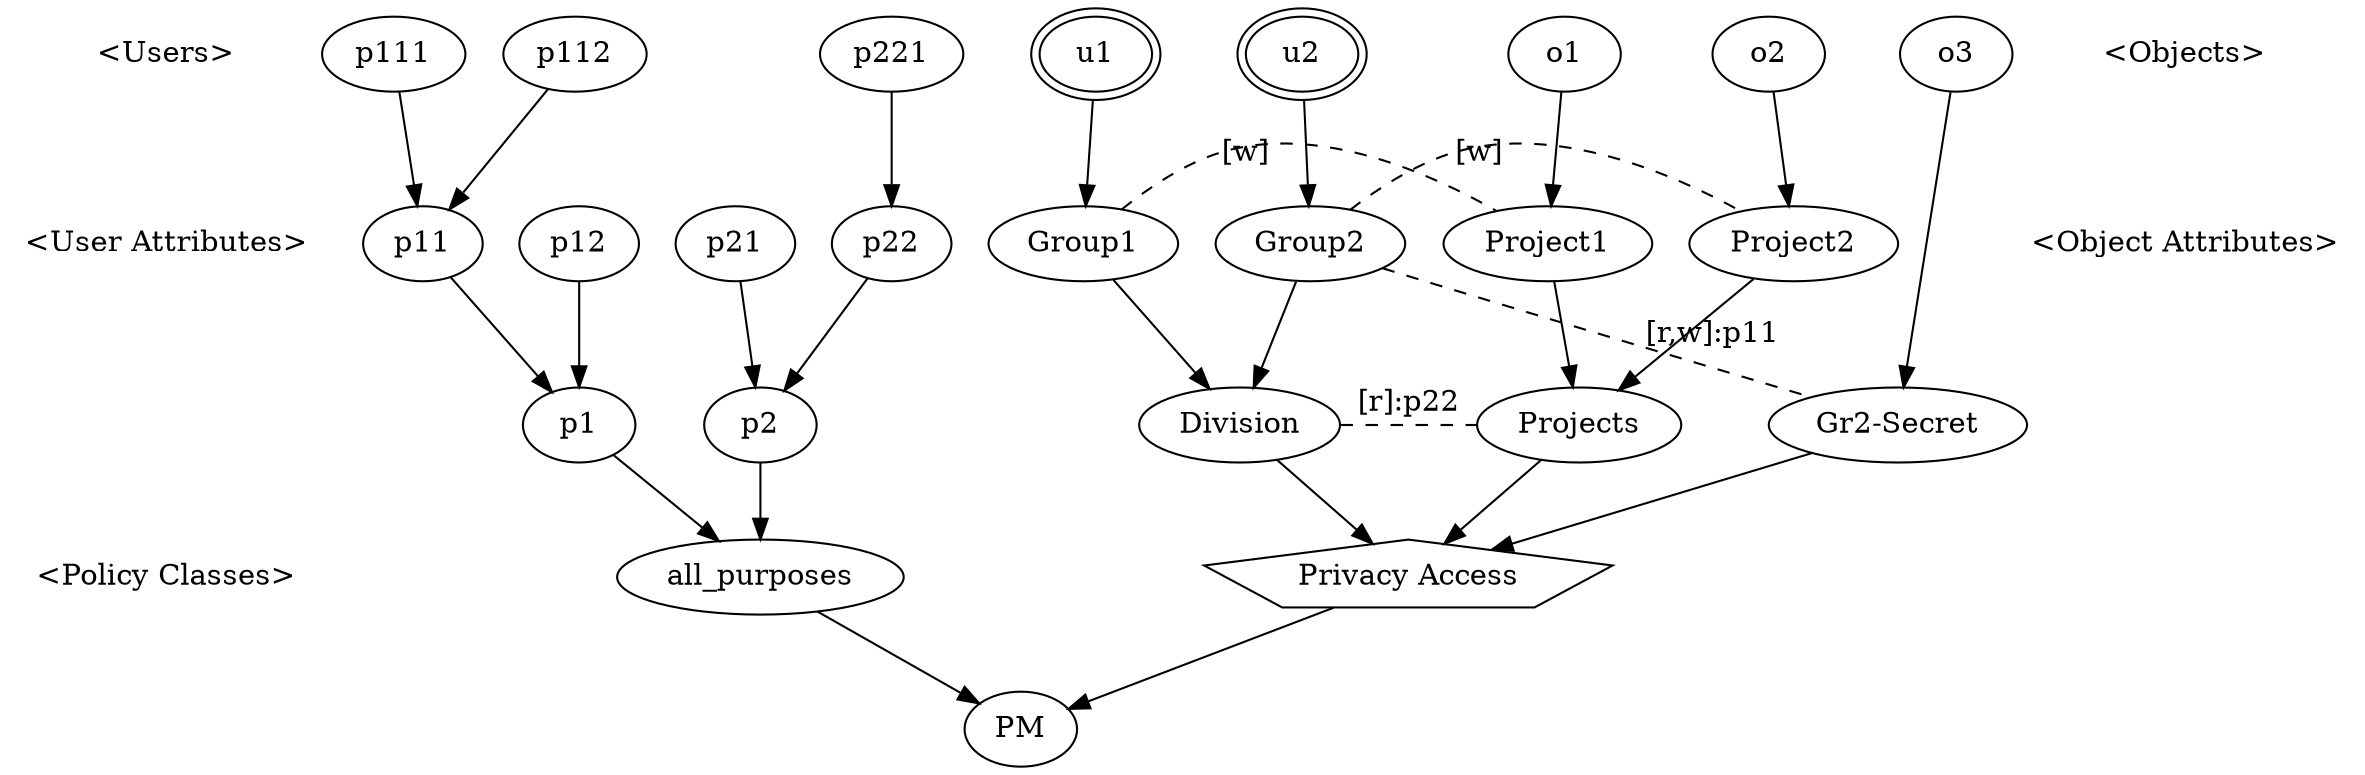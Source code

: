 strict digraph "Policy (ap)" {
  node [shape=none]
  APC [label="",width=0,height=0];
  "<Users>"->"<User Attributes>" [arrowhead=none,style=invis];
  "<User Attributes>"->APC [arrowhead=none,style=invis];
  APC->"<Policy Classes>" [arrowhead=none,style=invis];
  node [shape=ellipse]
  u1 [peripheries=2];  u2 [peripheries=2];
  o1;  o2;  o3;
  u1 -> Group1;
  u2 -> Group2;
  o1 -> Project1;
  o2 -> Project2;
  o3 -> "Gr2-Secret";
  Group1 -> Division;
  Group2 -> Division;
  Project1 -> Projects;
  Project2 -> Projects;
  Division -> "Privacy Access";
  Projects -> "Privacy Access";
  "Gr2-Secret" -> "Privacy Access";
  p1 -> all_purposes;
  p11 -> p1;
  p12 -> p1;
  p111 -> p11;
  p112 -> p11;
  p2 -> all_purposes;
  p21 -> p2;
  p22 -> p2;
  p221 -> p22;
  all_purposes -> PM;
  "Privacy Access" -> PM;
  Group1 -> Project1 [constraint=false,label="[w]",style=dashed,arrowhead=none];
  Group2 -> Project2 [constraint=false,label="[w]",style=dashed,arrowhead=none];
  Group2 -> "Gr2-Secret" [constraint=false,label="[r,w]:p11",style=dashed,arrowhead=none];
  Division -> Projects [constraint=false,label="[r]:p22",style=dashed,arrowhead=none];
  { rank=same; u1 u2 o1 o2 o3 }
  { rank=same; Group1 Group2 Project1 Project2 }
  { rank=same; Division "Gr2-Secret" Projects }
  subgraph user_dag {
    subgraph u_nodes {
      u1; u2; 
      u1->u2 [style=invis];
    }
    subgraph ua_nodes {
      Group1; Group2; Division; 
    }
  }
  subgraph object_dag {
    subgraph o_nodes {
      o1; o2; o3; 
      o1->o2->o3 [style=invis];
    }
    subgraph oa_nodes {
      Project1; Project2; "Gr2-Secret"; Projects; 
    }
  }
  subgraph pc_nodes {
    "Privacy Access" [shape=polygon,sides=5];
  }
  node [shape=none]
  "<Objects>"->"<Object Attributes>" [arrowhead=none,style=invis]
}
